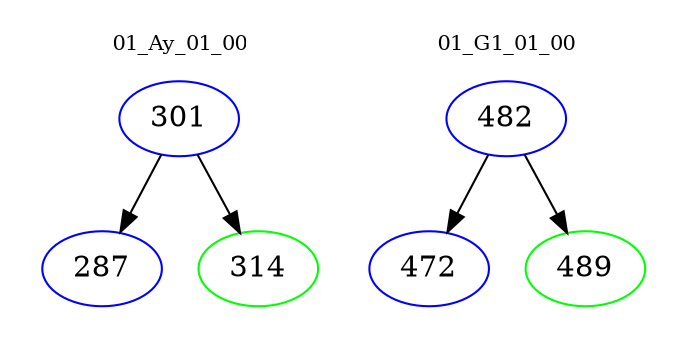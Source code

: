 digraph{
subgraph cluster_0 {
color = white
label = "01_Ay_01_00";
fontsize=10;
T0_301 [label="301", color="blue"]
T0_301 -> T0_287 [color="black"]
T0_287 [label="287", color="blue"]
T0_301 -> T0_314 [color="black"]
T0_314 [label="314", color="green"]
}
subgraph cluster_1 {
color = white
label = "01_G1_01_00";
fontsize=10;
T1_482 [label="482", color="blue"]
T1_482 -> T1_472 [color="black"]
T1_472 [label="472", color="blue"]
T1_482 -> T1_489 [color="black"]
T1_489 [label="489", color="green"]
}
}
